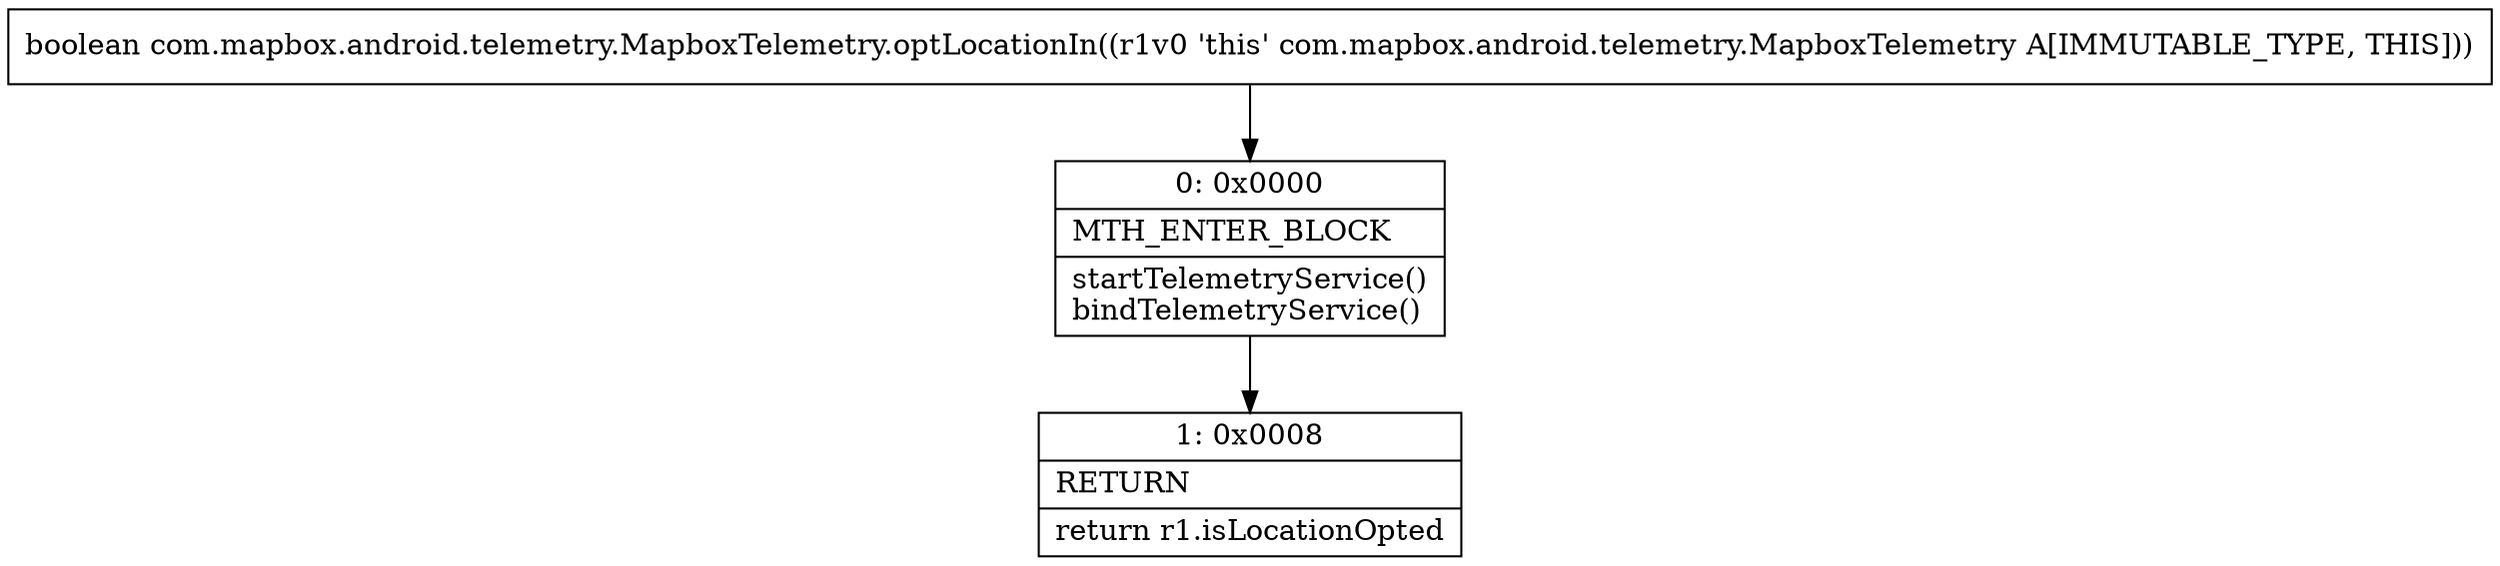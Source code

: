 digraph "CFG forcom.mapbox.android.telemetry.MapboxTelemetry.optLocationIn()Z" {
Node_0 [shape=record,label="{0\:\ 0x0000|MTH_ENTER_BLOCK\l|startTelemetryService()\lbindTelemetryService()\l}"];
Node_1 [shape=record,label="{1\:\ 0x0008|RETURN\l|return r1.isLocationOpted\l}"];
MethodNode[shape=record,label="{boolean com.mapbox.android.telemetry.MapboxTelemetry.optLocationIn((r1v0 'this' com.mapbox.android.telemetry.MapboxTelemetry A[IMMUTABLE_TYPE, THIS])) }"];
MethodNode -> Node_0;
Node_0 -> Node_1;
}

